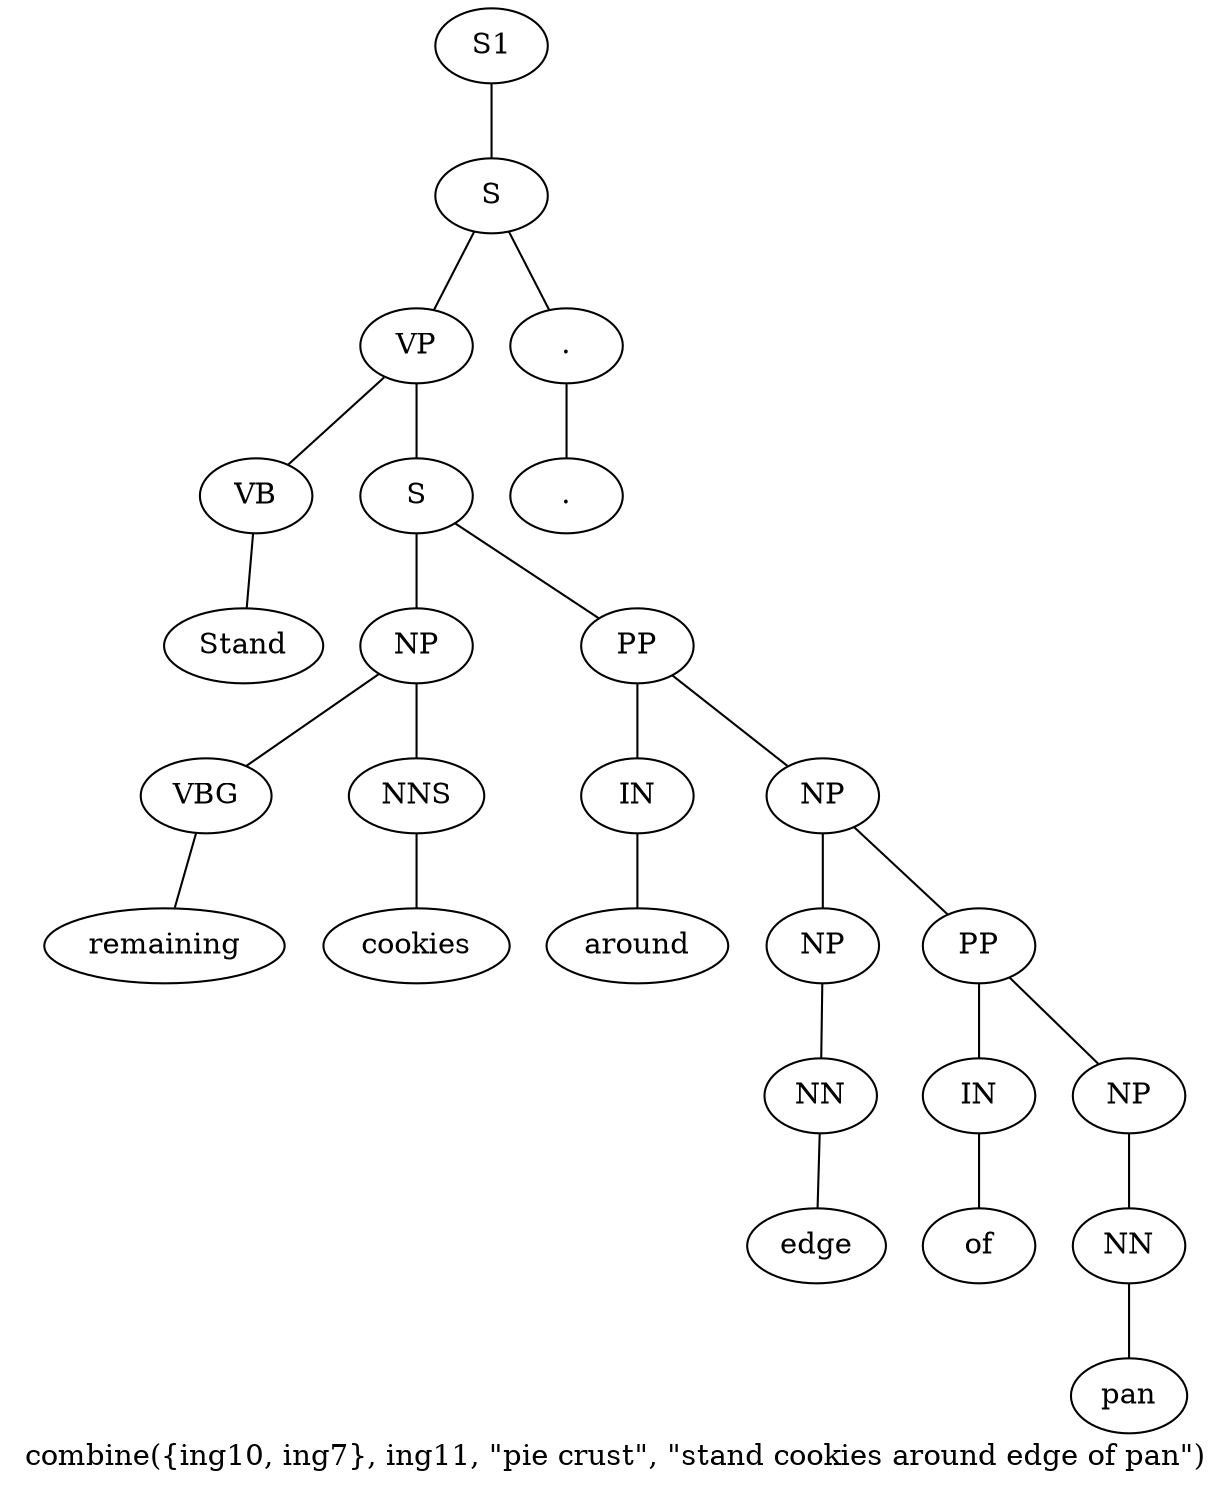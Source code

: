 graph SyntaxGraph {
	label = "combine({ing10, ing7}, ing11, \"pie crust\", \"stand cookies around edge of pan\")";
	Node0 [label="S1"];
	Node1 [label="S"];
	Node2 [label="VP"];
	Node3 [label="VB"];
	Node4 [label="Stand"];
	Node5 [label="S"];
	Node6 [label="NP"];
	Node7 [label="VBG"];
	Node8 [label="remaining"];
	Node9 [label="NNS"];
	Node10 [label="cookies"];
	Node11 [label="PP"];
	Node12 [label="IN"];
	Node13 [label="around"];
	Node14 [label="NP"];
	Node15 [label="NP"];
	Node16 [label="NN"];
	Node17 [label="edge"];
	Node18 [label="PP"];
	Node19 [label="IN"];
	Node20 [label="of"];
	Node21 [label="NP"];
	Node22 [label="NN"];
	Node23 [label="pan"];
	Node24 [label="."];
	Node25 [label="."];

	Node0 -- Node1;
	Node1 -- Node2;
	Node1 -- Node24;
	Node2 -- Node3;
	Node2 -- Node5;
	Node3 -- Node4;
	Node5 -- Node6;
	Node5 -- Node11;
	Node6 -- Node7;
	Node6 -- Node9;
	Node7 -- Node8;
	Node9 -- Node10;
	Node11 -- Node12;
	Node11 -- Node14;
	Node12 -- Node13;
	Node14 -- Node15;
	Node14 -- Node18;
	Node15 -- Node16;
	Node16 -- Node17;
	Node18 -- Node19;
	Node18 -- Node21;
	Node19 -- Node20;
	Node21 -- Node22;
	Node22 -- Node23;
	Node24 -- Node25;
}